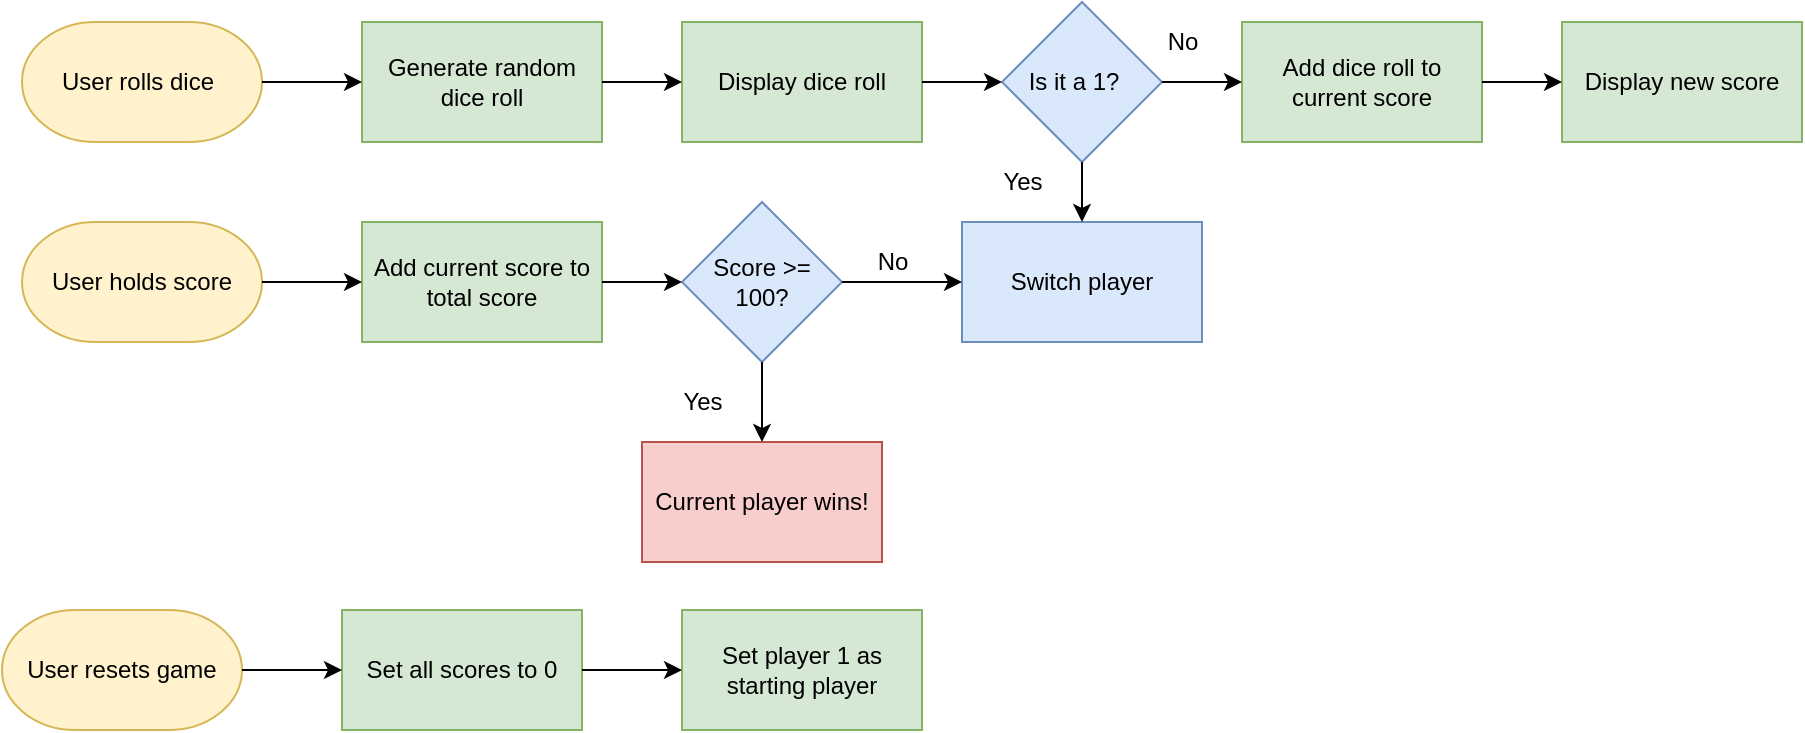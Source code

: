 <mxfile version="16.5.1" type="device"><diagram id="WhISRzLjxC0jESU3sgqn" name="Page-1"><mxGraphModel dx="1139" dy="575" grid="1" gridSize="10" guides="1" tooltips="1" connect="1" arrows="1" fold="1" page="1" pageScale="1" pageWidth="1169" pageHeight="827" math="0" shadow="0"><root><mxCell id="0"/><mxCell id="1" parent="0"/><mxCell id="kHgh6bjncJl1bW5UlZ5u-32" value="" style="group" vertex="1" connectable="0" parent="1"><mxGeometry x="20" y="50" width="900" height="364" as="geometry"/></mxCell><mxCell id="kHgh6bjncJl1bW5UlZ5u-2" value="User rolls dice&lt;span style=&quot;white-space: pre&quot;&gt;&#9;&lt;/span&gt;" style="strokeWidth=1;html=1;shape=mxgraph.flowchart.terminator;whiteSpace=wrap;fillColor=#fff2cc;strokeColor=#d6b656;" vertex="1" parent="kHgh6bjncJl1bW5UlZ5u-32"><mxGeometry x="10" y="10" width="120" height="60" as="geometry"/></mxCell><mxCell id="kHgh6bjncJl1bW5UlZ5u-3" value="Generate random dice roll" style="whiteSpace=wrap;html=1;fillColor=#d5e8d4;strokeColor=#82b366;strokeWidth=1;" vertex="1" parent="kHgh6bjncJl1bW5UlZ5u-32"><mxGeometry x="180" y="10" width="120" height="60" as="geometry"/></mxCell><mxCell id="kHgh6bjncJl1bW5UlZ5u-4" value="" style="edgeStyle=orthogonalEdgeStyle;rounded=0;orthogonalLoop=1;jettySize=auto;html=1;" edge="1" parent="kHgh6bjncJl1bW5UlZ5u-32" source="kHgh6bjncJl1bW5UlZ5u-2" target="kHgh6bjncJl1bW5UlZ5u-3"><mxGeometry relative="1" as="geometry"/></mxCell><mxCell id="kHgh6bjncJl1bW5UlZ5u-5" value="Display dice roll" style="whiteSpace=wrap;html=1;fillColor=#d5e8d4;strokeColor=#82b366;strokeWidth=1;" vertex="1" parent="kHgh6bjncJl1bW5UlZ5u-32"><mxGeometry x="340" y="10" width="120" height="60" as="geometry"/></mxCell><mxCell id="kHgh6bjncJl1bW5UlZ5u-6" value="" style="edgeStyle=orthogonalEdgeStyle;rounded=0;orthogonalLoop=1;jettySize=auto;html=1;" edge="1" parent="kHgh6bjncJl1bW5UlZ5u-32" source="kHgh6bjncJl1bW5UlZ5u-3" target="kHgh6bjncJl1bW5UlZ5u-5"><mxGeometry relative="1" as="geometry"/></mxCell><mxCell id="kHgh6bjncJl1bW5UlZ5u-7" value="Is it a 1?&lt;span style=&quot;white-space: pre&quot;&gt;&#9;&lt;/span&gt;" style="rhombus;whiteSpace=wrap;html=1;fillColor=#dae8fc;strokeColor=#6c8ebf;strokeWidth=1;" vertex="1" parent="kHgh6bjncJl1bW5UlZ5u-32"><mxGeometry x="500" width="80" height="80" as="geometry"/></mxCell><mxCell id="kHgh6bjncJl1bW5UlZ5u-8" value="" style="edgeStyle=orthogonalEdgeStyle;rounded=0;orthogonalLoop=1;jettySize=auto;html=1;" edge="1" parent="kHgh6bjncJl1bW5UlZ5u-32" source="kHgh6bjncJl1bW5UlZ5u-5" target="kHgh6bjncJl1bW5UlZ5u-7"><mxGeometry relative="1" as="geometry"/></mxCell><mxCell id="kHgh6bjncJl1bW5UlZ5u-9" value="Add dice roll to current score" style="whiteSpace=wrap;html=1;fillColor=#d5e8d4;strokeColor=#82b366;strokeWidth=1;" vertex="1" parent="kHgh6bjncJl1bW5UlZ5u-32"><mxGeometry x="620" y="10" width="120" height="60" as="geometry"/></mxCell><mxCell id="kHgh6bjncJl1bW5UlZ5u-10" value="" style="edgeStyle=orthogonalEdgeStyle;rounded=0;orthogonalLoop=1;jettySize=auto;html=1;" edge="1" parent="kHgh6bjncJl1bW5UlZ5u-32" source="kHgh6bjncJl1bW5UlZ5u-7" target="kHgh6bjncJl1bW5UlZ5u-9"><mxGeometry relative="1" as="geometry"/></mxCell><mxCell id="kHgh6bjncJl1bW5UlZ5u-11" value="Display new score" style="whiteSpace=wrap;html=1;fillColor=#d5e8d4;strokeColor=#82b366;strokeWidth=1;" vertex="1" parent="kHgh6bjncJl1bW5UlZ5u-32"><mxGeometry x="780" y="10" width="120" height="60" as="geometry"/></mxCell><mxCell id="kHgh6bjncJl1bW5UlZ5u-12" value="" style="edgeStyle=orthogonalEdgeStyle;rounded=0;orthogonalLoop=1;jettySize=auto;html=1;" edge="1" parent="kHgh6bjncJl1bW5UlZ5u-32" source="kHgh6bjncJl1bW5UlZ5u-9" target="kHgh6bjncJl1bW5UlZ5u-11"><mxGeometry relative="1" as="geometry"/></mxCell><mxCell id="kHgh6bjncJl1bW5UlZ5u-13" value="User holds score" style="strokeWidth=1;html=1;shape=mxgraph.flowchart.terminator;whiteSpace=wrap;fillColor=#fff2cc;strokeColor=#d6b656;" vertex="1" parent="kHgh6bjncJl1bW5UlZ5u-32"><mxGeometry x="10" y="110" width="120" height="60" as="geometry"/></mxCell><mxCell id="kHgh6bjncJl1bW5UlZ5u-14" value="Add current score to total score" style="whiteSpace=wrap;html=1;fillColor=#d5e8d4;strokeColor=#82b366;strokeWidth=1;" vertex="1" parent="kHgh6bjncJl1bW5UlZ5u-32"><mxGeometry x="180" y="110" width="120" height="60" as="geometry"/></mxCell><mxCell id="kHgh6bjncJl1bW5UlZ5u-15" value="" style="edgeStyle=orthogonalEdgeStyle;rounded=0;orthogonalLoop=1;jettySize=auto;html=1;" edge="1" parent="kHgh6bjncJl1bW5UlZ5u-32" source="kHgh6bjncJl1bW5UlZ5u-13" target="kHgh6bjncJl1bW5UlZ5u-14"><mxGeometry relative="1" as="geometry"/></mxCell><mxCell id="kHgh6bjncJl1bW5UlZ5u-16" value="Score &amp;gt;= 100?" style="rhombus;whiteSpace=wrap;html=1;fillColor=#dae8fc;strokeColor=#6c8ebf;strokeWidth=1;" vertex="1" parent="kHgh6bjncJl1bW5UlZ5u-32"><mxGeometry x="340" y="100" width="80" height="80" as="geometry"/></mxCell><mxCell id="kHgh6bjncJl1bW5UlZ5u-17" value="" style="edgeStyle=orthogonalEdgeStyle;rounded=0;orthogonalLoop=1;jettySize=auto;html=1;" edge="1" parent="kHgh6bjncJl1bW5UlZ5u-32" source="kHgh6bjncJl1bW5UlZ5u-14" target="kHgh6bjncJl1bW5UlZ5u-16"><mxGeometry relative="1" as="geometry"/></mxCell><mxCell id="kHgh6bjncJl1bW5UlZ5u-18" value="Switch player" style="whiteSpace=wrap;html=1;fillColor=#dae8fc;strokeColor=#6c8ebf;strokeWidth=1;" vertex="1" parent="kHgh6bjncJl1bW5UlZ5u-32"><mxGeometry x="480" y="110" width="120" height="60" as="geometry"/></mxCell><mxCell id="kHgh6bjncJl1bW5UlZ5u-19" value="" style="edgeStyle=orthogonalEdgeStyle;rounded=0;orthogonalLoop=1;jettySize=auto;html=1;" edge="1" parent="kHgh6bjncJl1bW5UlZ5u-32" source="kHgh6bjncJl1bW5UlZ5u-7" target="kHgh6bjncJl1bW5UlZ5u-18"><mxGeometry relative="1" as="geometry"/></mxCell><mxCell id="kHgh6bjncJl1bW5UlZ5u-22" value="" style="edgeStyle=orthogonalEdgeStyle;rounded=0;orthogonalLoop=1;jettySize=auto;html=1;" edge="1" parent="kHgh6bjncJl1bW5UlZ5u-32" source="kHgh6bjncJl1bW5UlZ5u-16" target="kHgh6bjncJl1bW5UlZ5u-18"><mxGeometry relative="1" as="geometry"/></mxCell><mxCell id="kHgh6bjncJl1bW5UlZ5u-20" value="No" style="text;html=1;align=center;verticalAlign=middle;resizable=0;points=[];autosize=1;strokeColor=none;fillColor=none;" vertex="1" parent="kHgh6bjncJl1bW5UlZ5u-32"><mxGeometry x="575" y="10" width="30" height="20" as="geometry"/></mxCell><mxCell id="kHgh6bjncJl1bW5UlZ5u-21" value="Yes" style="text;html=1;align=center;verticalAlign=middle;resizable=0;points=[];autosize=1;strokeColor=none;fillColor=none;" vertex="1" parent="kHgh6bjncJl1bW5UlZ5u-32"><mxGeometry x="490" y="80" width="40" height="20" as="geometry"/></mxCell><mxCell id="kHgh6bjncJl1bW5UlZ5u-23" value="No" style="text;html=1;align=center;verticalAlign=middle;resizable=0;points=[];autosize=1;strokeColor=none;fillColor=none;" vertex="1" parent="kHgh6bjncJl1bW5UlZ5u-32"><mxGeometry x="430" y="120" width="30" height="20" as="geometry"/></mxCell><mxCell id="kHgh6bjncJl1bW5UlZ5u-24" value="Current player wins!" style="whiteSpace=wrap;html=1;fillColor=#f8cecc;strokeColor=#b85450;strokeWidth=1;" vertex="1" parent="kHgh6bjncJl1bW5UlZ5u-32"><mxGeometry x="320" y="220" width="120" height="60" as="geometry"/></mxCell><mxCell id="kHgh6bjncJl1bW5UlZ5u-25" value="" style="edgeStyle=orthogonalEdgeStyle;rounded=0;orthogonalLoop=1;jettySize=auto;html=1;" edge="1" parent="kHgh6bjncJl1bW5UlZ5u-32" source="kHgh6bjncJl1bW5UlZ5u-16" target="kHgh6bjncJl1bW5UlZ5u-24"><mxGeometry relative="1" as="geometry"/></mxCell><mxCell id="kHgh6bjncJl1bW5UlZ5u-26" value="Yes" style="text;html=1;align=center;verticalAlign=middle;resizable=0;points=[];autosize=1;strokeColor=none;fillColor=none;" vertex="1" parent="kHgh6bjncJl1bW5UlZ5u-32"><mxGeometry x="330" y="190" width="40" height="20" as="geometry"/></mxCell><mxCell id="kHgh6bjncJl1bW5UlZ5u-28" value="User resets game" style="strokeWidth=1;html=1;shape=mxgraph.flowchart.terminator;whiteSpace=wrap;fillColor=#fff2cc;strokeColor=#d6b656;" vertex="1" parent="kHgh6bjncJl1bW5UlZ5u-32"><mxGeometry y="304" width="120" height="60" as="geometry"/></mxCell><mxCell id="kHgh6bjncJl1bW5UlZ5u-29" value="Set all scores to 0" style="whiteSpace=wrap;html=1;fillColor=#d5e8d4;strokeColor=#82b366;strokeWidth=1;" vertex="1" parent="kHgh6bjncJl1bW5UlZ5u-32"><mxGeometry x="170" y="304" width="120" height="60" as="geometry"/></mxCell><mxCell id="kHgh6bjncJl1bW5UlZ5u-27" value="" style="edgeStyle=orthogonalEdgeStyle;rounded=0;orthogonalLoop=1;jettySize=auto;html=1;" edge="1" parent="kHgh6bjncJl1bW5UlZ5u-32" source="kHgh6bjncJl1bW5UlZ5u-28" target="kHgh6bjncJl1bW5UlZ5u-29"><mxGeometry relative="1" as="geometry"/></mxCell><mxCell id="kHgh6bjncJl1bW5UlZ5u-30" value="Set player 1 as starting player" style="whiteSpace=wrap;html=1;fillColor=#d5e8d4;strokeColor=#82b366;strokeWidth=1;" vertex="1" parent="kHgh6bjncJl1bW5UlZ5u-32"><mxGeometry x="340" y="304" width="120" height="60" as="geometry"/></mxCell><mxCell id="kHgh6bjncJl1bW5UlZ5u-31" value="" style="edgeStyle=orthogonalEdgeStyle;rounded=0;orthogonalLoop=1;jettySize=auto;html=1;" edge="1" parent="kHgh6bjncJl1bW5UlZ5u-32" source="kHgh6bjncJl1bW5UlZ5u-29" target="kHgh6bjncJl1bW5UlZ5u-30"><mxGeometry relative="1" as="geometry"/></mxCell></root></mxGraphModel></diagram></mxfile>
